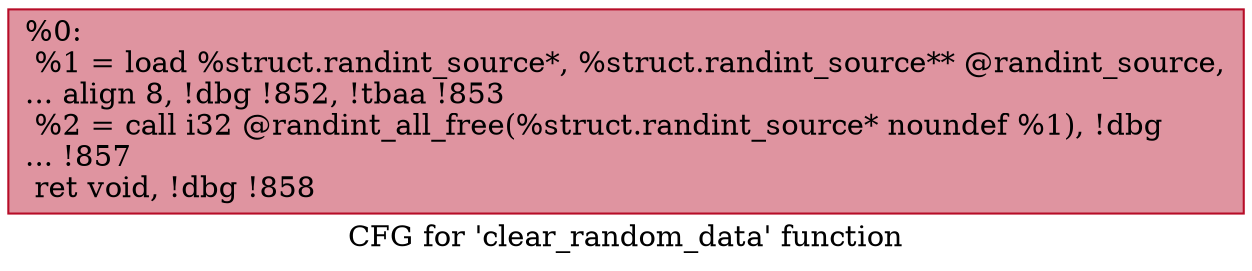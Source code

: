 digraph "CFG for 'clear_random_data' function" {
	label="CFG for 'clear_random_data' function";

	Node0x2321360 [shape=record,color="#b70d28ff", style=filled, fillcolor="#b70d2870",label="{%0:\l  %1 = load %struct.randint_source*, %struct.randint_source** @randint_source,\l... align 8, !dbg !852, !tbaa !853\l  %2 = call i32 @randint_all_free(%struct.randint_source* noundef %1), !dbg\l... !857\l  ret void, !dbg !858\l}"];
}
